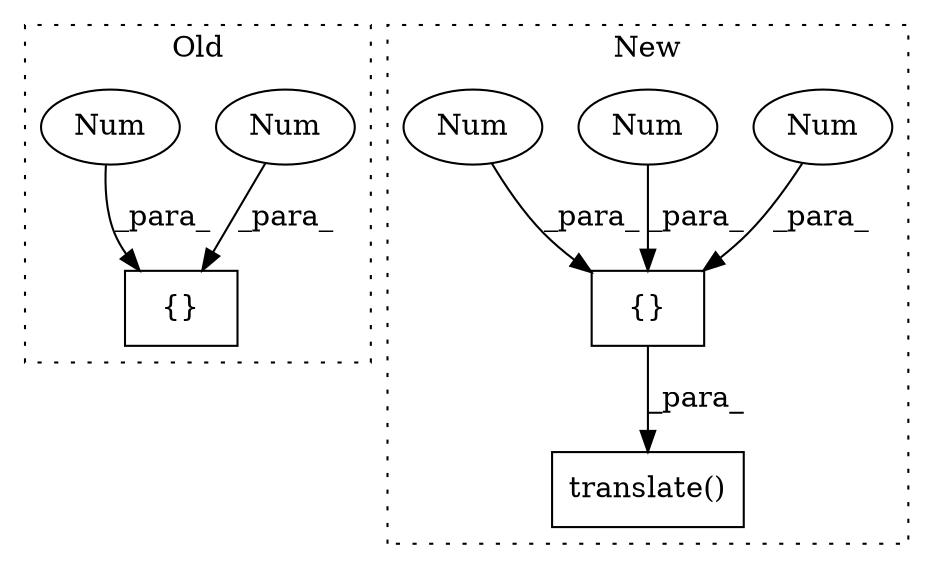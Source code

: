 digraph G {
subgraph cluster0 {
1 [label="{}" a="59" s="2084,2098" l="1,0" shape="box"];
7 [label="Num" a="76" s="2085" l="4" shape="ellipse"];
8 [label="Num" a="76" s="2091" l="1" shape="ellipse"];
label = "Old";
style="dotted";
}
subgraph cluster1 {
2 [label="translate()" a="75" s="2109,2149" l="22,1" shape="box"];
3 [label="{}" a="59" s="2131,2148" l="1,0" shape="box"];
4 [label="Num" a="76" s="2132" l="3" shape="ellipse"];
5 [label="Num" a="76" s="2137" l="5" shape="ellipse"];
6 [label="Num" a="76" s="2144" l="4" shape="ellipse"];
label = "New";
style="dotted";
}
3 -> 2 [label="_para_"];
4 -> 3 [label="_para_"];
5 -> 3 [label="_para_"];
6 -> 3 [label="_para_"];
7 -> 1 [label="_para_"];
8 -> 1 [label="_para_"];
}